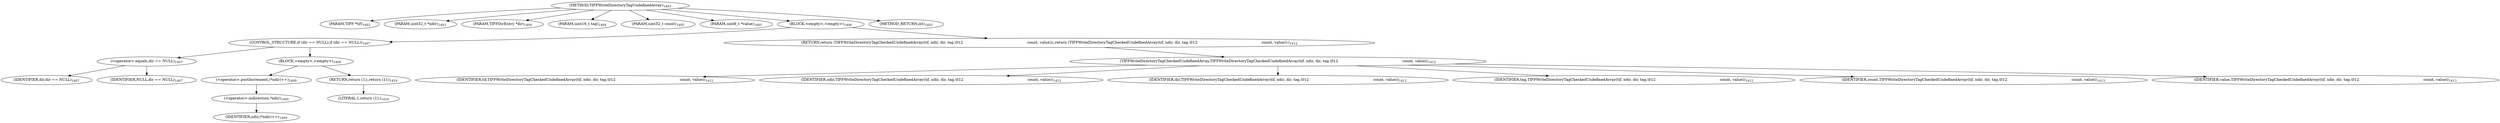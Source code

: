 digraph "TIFFWriteDirectoryTagUndefinedArray" {  
"67916" [label = <(METHOD,TIFFWriteDirectoryTagUndefinedArray)<SUB>1403</SUB>> ]
"67917" [label = <(PARAM,TIFF *tif)<SUB>1403</SUB>> ]
"67918" [label = <(PARAM,uint32_t *ndir)<SUB>1403</SUB>> ]
"67919" [label = <(PARAM,TIFFDirEntry *dir)<SUB>1404</SUB>> ]
"67920" [label = <(PARAM,uint16_t tag)<SUB>1404</SUB>> ]
"67921" [label = <(PARAM,uint32_t count)<SUB>1405</SUB>> ]
"67922" [label = <(PARAM,uint8_t *value)<SUB>1405</SUB>> ]
"67923" [label = <(BLOCK,&lt;empty&gt;,&lt;empty&gt;)<SUB>1406</SUB>> ]
"67924" [label = <(CONTROL_STRUCTURE,if (dir == NULL),if (dir == NULL))<SUB>1407</SUB>> ]
"67925" [label = <(&lt;operator&gt;.equals,dir == NULL)<SUB>1407</SUB>> ]
"67926" [label = <(IDENTIFIER,dir,dir == NULL)<SUB>1407</SUB>> ]
"67927" [label = <(IDENTIFIER,NULL,dir == NULL)<SUB>1407</SUB>> ]
"67928" [label = <(BLOCK,&lt;empty&gt;,&lt;empty&gt;)<SUB>1408</SUB>> ]
"67929" [label = <(&lt;operator&gt;.postIncrement,(*ndir)++)<SUB>1409</SUB>> ]
"67930" [label = <(&lt;operator&gt;.indirection,*ndir)<SUB>1409</SUB>> ]
"67931" [label = <(IDENTIFIER,ndir,(*ndir)++)<SUB>1409</SUB>> ]
"67932" [label = <(RETURN,return (1);,return (1);)<SUB>1410</SUB>> ]
"67933" [label = <(LITERAL,1,return (1);)<SUB>1410</SUB>> ]
"67934" [label = <(RETURN,return (TIFFWriteDirectoryTagCheckedUndefinedArray(tif, ndir, dir, tag,\012                                                       count, value));,return (TIFFWriteDirectoryTagCheckedUndefinedArray(tif, ndir, dir, tag,\012                                                       count, value));)<SUB>1412</SUB>> ]
"67935" [label = <(TIFFWriteDirectoryTagCheckedUndefinedArray,TIFFWriteDirectoryTagCheckedUndefinedArray(tif, ndir, dir, tag,\012                                                       count, value))<SUB>1412</SUB>> ]
"67936" [label = <(IDENTIFIER,tif,TIFFWriteDirectoryTagCheckedUndefinedArray(tif, ndir, dir, tag,\012                                                       count, value))<SUB>1412</SUB>> ]
"67937" [label = <(IDENTIFIER,ndir,TIFFWriteDirectoryTagCheckedUndefinedArray(tif, ndir, dir, tag,\012                                                       count, value))<SUB>1412</SUB>> ]
"67938" [label = <(IDENTIFIER,dir,TIFFWriteDirectoryTagCheckedUndefinedArray(tif, ndir, dir, tag,\012                                                       count, value))<SUB>1412</SUB>> ]
"67939" [label = <(IDENTIFIER,tag,TIFFWriteDirectoryTagCheckedUndefinedArray(tif, ndir, dir, tag,\012                                                       count, value))<SUB>1412</SUB>> ]
"67940" [label = <(IDENTIFIER,count,TIFFWriteDirectoryTagCheckedUndefinedArray(tif, ndir, dir, tag,\012                                                       count, value))<SUB>1413</SUB>> ]
"67941" [label = <(IDENTIFIER,value,TIFFWriteDirectoryTagCheckedUndefinedArray(tif, ndir, dir, tag,\012                                                       count, value))<SUB>1413</SUB>> ]
"67942" [label = <(METHOD_RETURN,int)<SUB>1403</SUB>> ]
  "67916" -> "67917" 
  "67916" -> "67918" 
  "67916" -> "67919" 
  "67916" -> "67920" 
  "67916" -> "67921" 
  "67916" -> "67922" 
  "67916" -> "67923" 
  "67916" -> "67942" 
  "67923" -> "67924" 
  "67923" -> "67934" 
  "67924" -> "67925" 
  "67924" -> "67928" 
  "67925" -> "67926" 
  "67925" -> "67927" 
  "67928" -> "67929" 
  "67928" -> "67932" 
  "67929" -> "67930" 
  "67930" -> "67931" 
  "67932" -> "67933" 
  "67934" -> "67935" 
  "67935" -> "67936" 
  "67935" -> "67937" 
  "67935" -> "67938" 
  "67935" -> "67939" 
  "67935" -> "67940" 
  "67935" -> "67941" 
}

